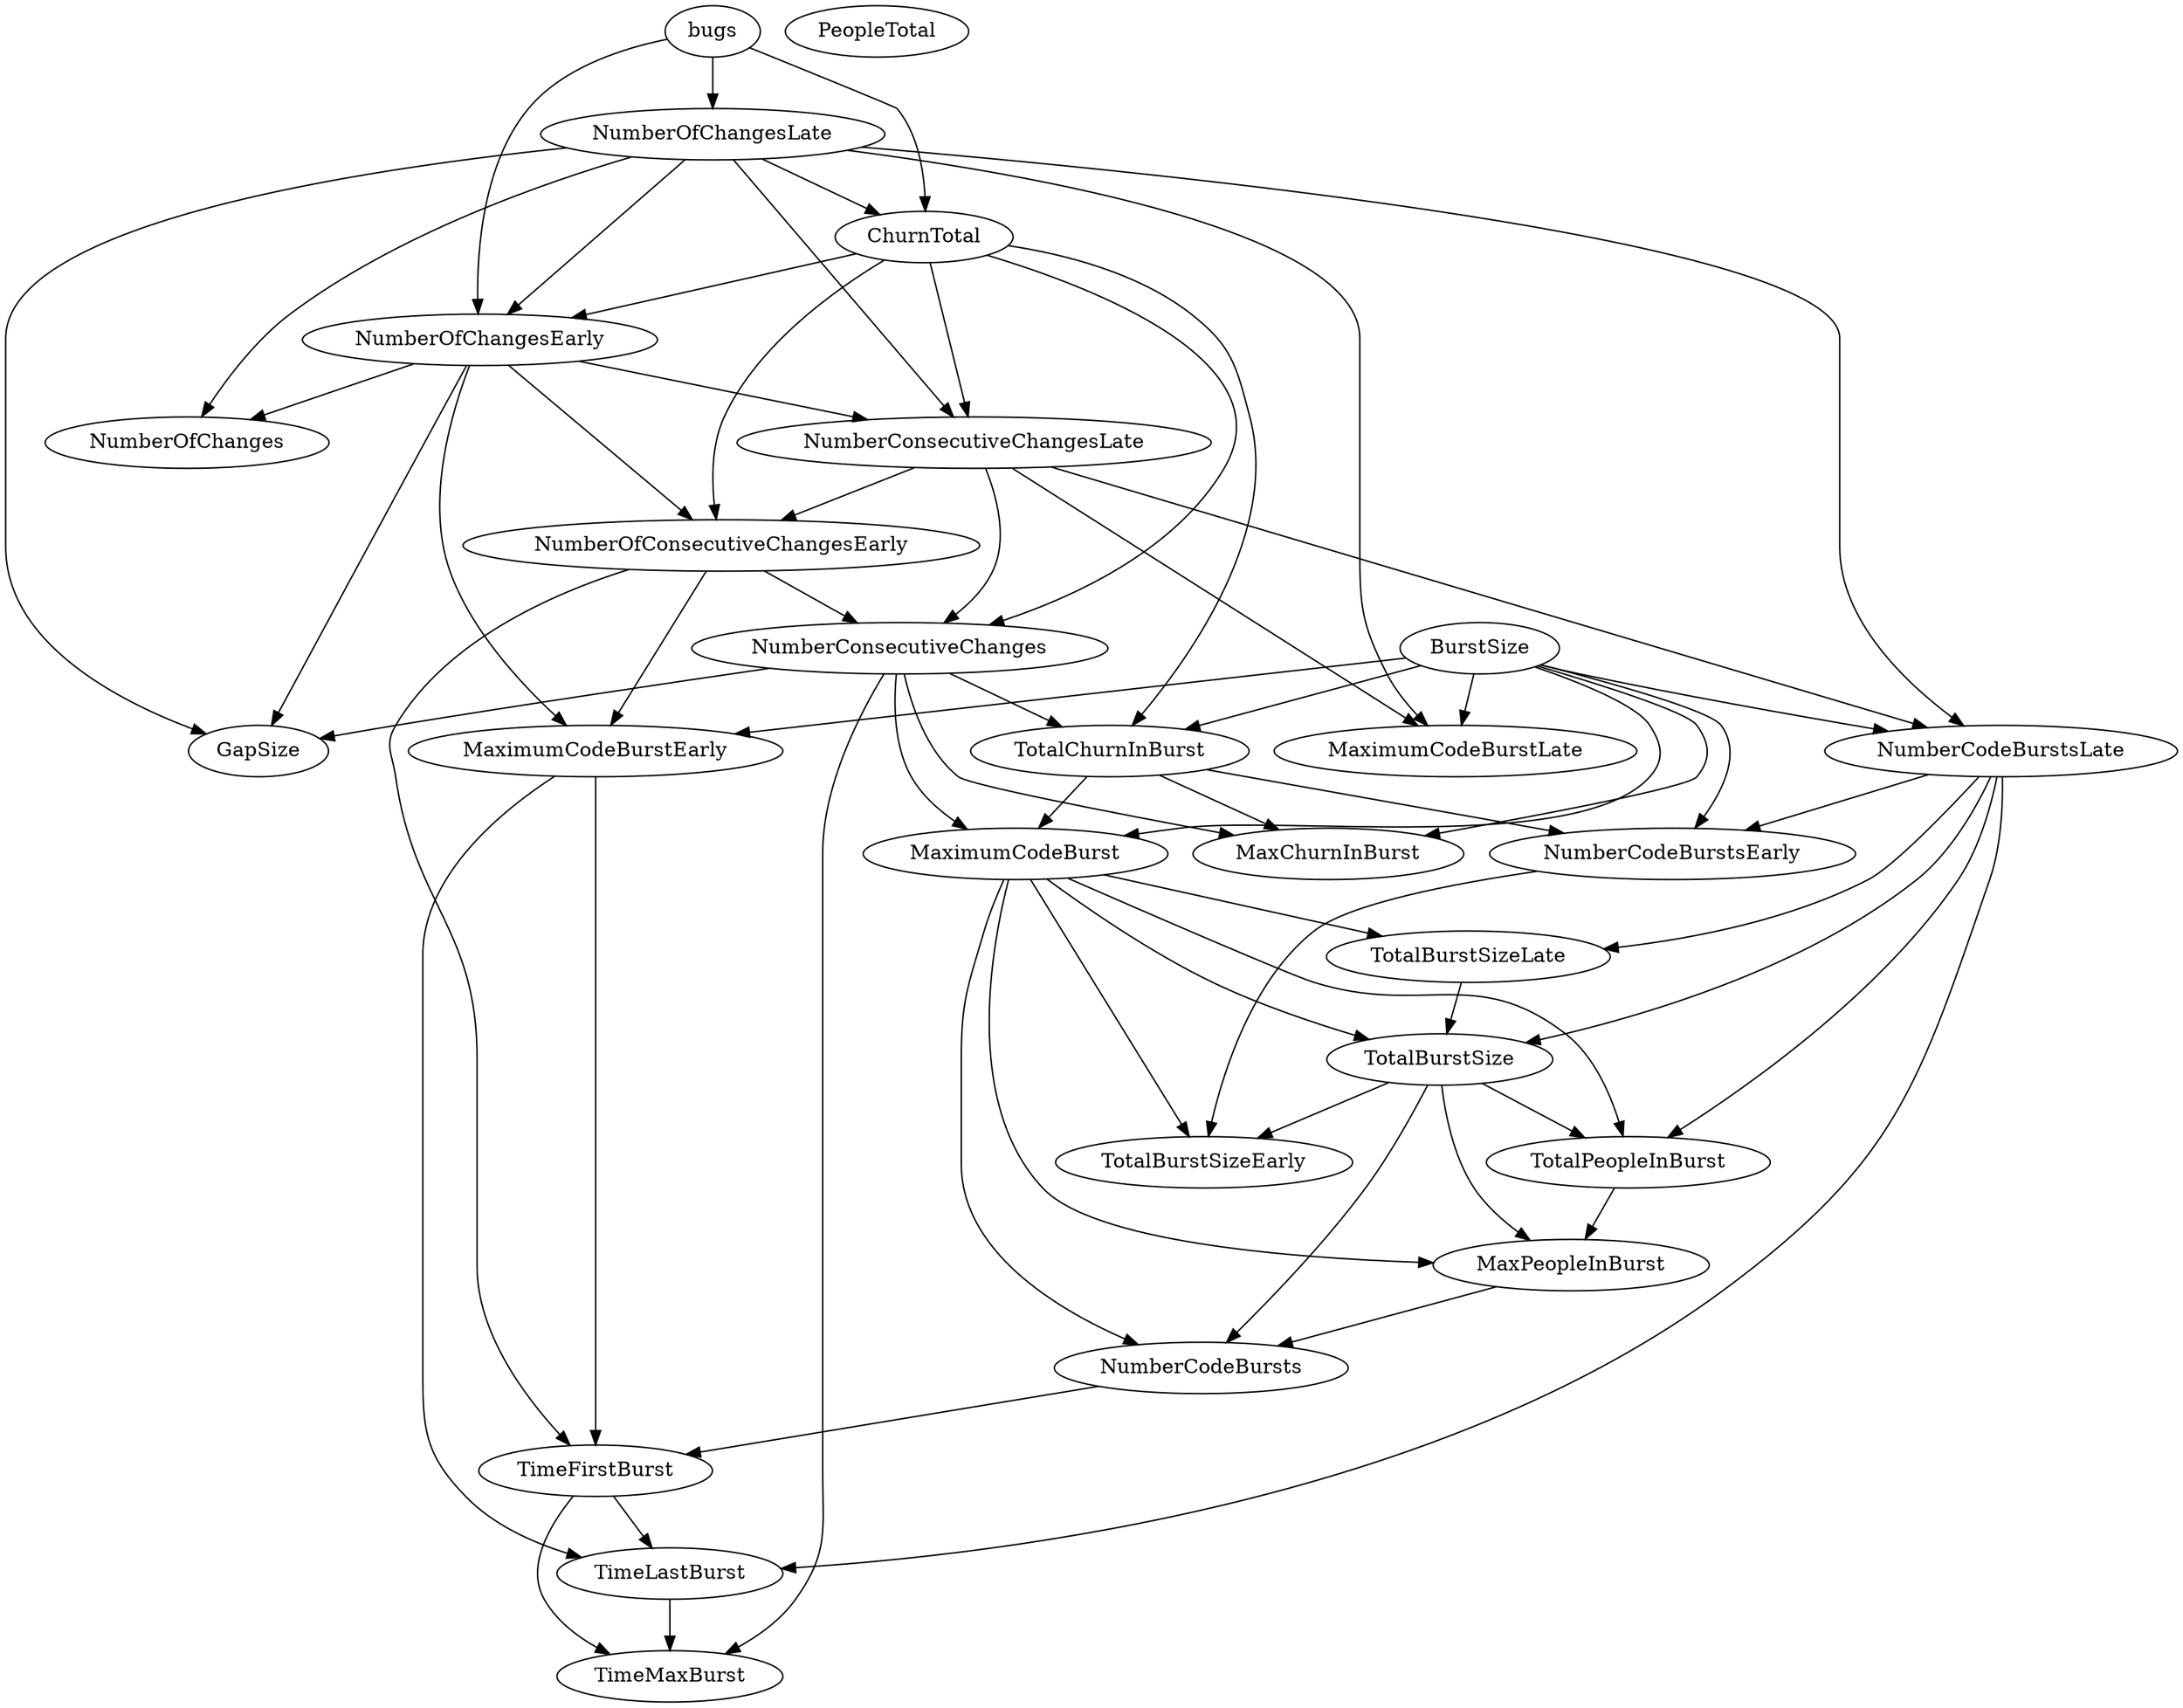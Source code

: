 digraph {
   TotalPeopleInBurst;
   MaximumCodeBurstLate;
   NumberOfChanges;
   MaxPeopleInBurst;
   TotalBurstSizeLate;
   NumberCodeBurstsLate;
   NumberOfChangesLate;
   NumberOfChangesEarly;
   MaxChurnInBurst;
   MaximumCodeBurstEarly;
   NumberCodeBurstsEarly;
   TimeFirstBurst;
   TotalChurnInBurst;
   ChurnTotal;
   MaximumCodeBurst;
   NumberOfConsecutiveChangesEarly;
   NumberConsecutiveChangesLate;
   TotalBurstSizeEarly;
   TotalBurstSize;
   TimeMaxBurst;
   NumberConsecutiveChanges;
   TimeLastBurst;
   NumberCodeBursts;
   PeopleTotal;
   bugs;
   GapSize;
   BurstSize;
   TotalPeopleInBurst -> MaxPeopleInBurst;
   MaxPeopleInBurst -> NumberCodeBursts;
   TotalBurstSizeLate -> TotalBurstSize;
   NumberCodeBurstsLate -> TotalPeopleInBurst;
   NumberCodeBurstsLate -> TotalBurstSizeLate;
   NumberCodeBurstsLate -> NumberCodeBurstsEarly;
   NumberCodeBurstsLate -> TotalBurstSize;
   NumberCodeBurstsLate -> TimeLastBurst;
   NumberOfChangesLate -> MaximumCodeBurstLate;
   NumberOfChangesLate -> NumberOfChanges;
   NumberOfChangesLate -> NumberCodeBurstsLate;
   NumberOfChangesLate -> NumberOfChangesEarly;
   NumberOfChangesLate -> ChurnTotal;
   NumberOfChangesLate -> NumberConsecutiveChangesLate;
   NumberOfChangesLate -> GapSize;
   NumberOfChangesEarly -> NumberOfChanges;
   NumberOfChangesEarly -> MaximumCodeBurstEarly;
   NumberOfChangesEarly -> NumberOfConsecutiveChangesEarly;
   NumberOfChangesEarly -> NumberConsecutiveChangesLate;
   NumberOfChangesEarly -> GapSize;
   MaximumCodeBurstEarly -> TimeFirstBurst;
   MaximumCodeBurstEarly -> TimeLastBurst;
   NumberCodeBurstsEarly -> TotalBurstSizeEarly;
   TimeFirstBurst -> TimeMaxBurst;
   TimeFirstBurst -> TimeLastBurst;
   TotalChurnInBurst -> MaxChurnInBurst;
   TotalChurnInBurst -> NumberCodeBurstsEarly;
   TotalChurnInBurst -> MaximumCodeBurst;
   ChurnTotal -> NumberOfChangesEarly;
   ChurnTotal -> TotalChurnInBurst;
   ChurnTotal -> NumberOfConsecutiveChangesEarly;
   ChurnTotal -> NumberConsecutiveChangesLate;
   ChurnTotal -> NumberConsecutiveChanges;
   MaximumCodeBurst -> TotalPeopleInBurst;
   MaximumCodeBurst -> MaxPeopleInBurst;
   MaximumCodeBurst -> TotalBurstSizeLate;
   MaximumCodeBurst -> TotalBurstSizeEarly;
   MaximumCodeBurst -> TotalBurstSize;
   MaximumCodeBurst -> NumberCodeBursts;
   NumberOfConsecutiveChangesEarly -> MaximumCodeBurstEarly;
   NumberOfConsecutiveChangesEarly -> TimeFirstBurst;
   NumberOfConsecutiveChangesEarly -> NumberConsecutiveChanges;
   NumberConsecutiveChangesLate -> MaximumCodeBurstLate;
   NumberConsecutiveChangesLate -> NumberCodeBurstsLate;
   NumberConsecutiveChangesLate -> NumberOfConsecutiveChangesEarly;
   NumberConsecutiveChangesLate -> NumberConsecutiveChanges;
   TotalBurstSize -> TotalPeopleInBurst;
   TotalBurstSize -> MaxPeopleInBurst;
   TotalBurstSize -> TotalBurstSizeEarly;
   TotalBurstSize -> NumberCodeBursts;
   NumberConsecutiveChanges -> MaxChurnInBurst;
   NumberConsecutiveChanges -> TotalChurnInBurst;
   NumberConsecutiveChanges -> MaximumCodeBurst;
   NumberConsecutiveChanges -> TimeMaxBurst;
   NumberConsecutiveChanges -> GapSize;
   TimeLastBurst -> TimeMaxBurst;
   NumberCodeBursts -> TimeFirstBurst;
   bugs -> NumberOfChangesLate;
   bugs -> NumberOfChangesEarly;
   bugs -> ChurnTotal;
   BurstSize -> MaximumCodeBurstLate;
   BurstSize -> NumberCodeBurstsLate;
   BurstSize -> MaxChurnInBurst;
   BurstSize -> MaximumCodeBurstEarly;
   BurstSize -> NumberCodeBurstsEarly;
   BurstSize -> TotalChurnInBurst;
   BurstSize -> MaximumCodeBurst;
}
